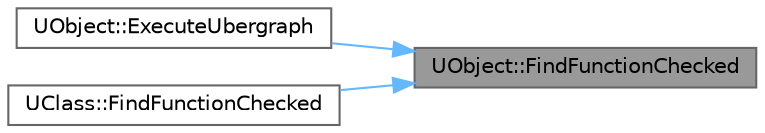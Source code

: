 digraph "UObject::FindFunctionChecked"
{
 // INTERACTIVE_SVG=YES
 // LATEX_PDF_SIZE
  bgcolor="transparent";
  edge [fontname=Helvetica,fontsize=10,labelfontname=Helvetica,labelfontsize=10];
  node [fontname=Helvetica,fontsize=10,shape=box,height=0.2,width=0.4];
  rankdir="RL";
  Node1 [id="Node000001",label="UObject::FindFunctionChecked",height=0.2,width=0.4,color="gray40", fillcolor="grey60", style="filled", fontcolor="black",tooltip="Version of FindFunction() that will assert if the function was not found."];
  Node1 -> Node2 [id="edge1_Node000001_Node000002",dir="back",color="steelblue1",style="solid",tooltip=" "];
  Node2 [id="Node000002",label="UObject::ExecuteUbergraph",height=0.2,width=0.4,color="grey40", fillcolor="white", style="filled",URL="$df/def/classUObject.html#a8d6cd28f953203aab4c125c71adf12d1",tooltip="Execute the ubergraph from a specific entry point."];
  Node1 -> Node3 [id="edge2_Node000001_Node000003",dir="back",color="steelblue1",style="solid",tooltip=" "];
  Node3 [id="Node000003",label="UClass::FindFunctionChecked",height=0.2,width=0.4,color="grey40", fillcolor="white", style="filled",URL="$d4/d77/classUClass.html#abe5698eaabfcca5c7f3a1269c9095ecb",tooltip="This signature intentionally hides the method declared in UObject to make it private."];
}

